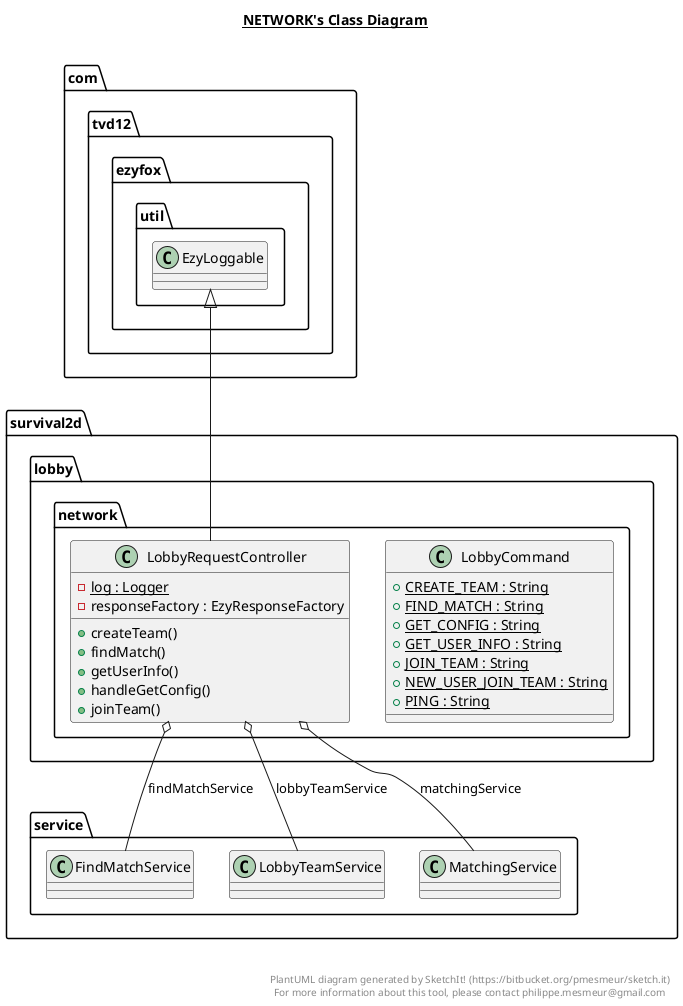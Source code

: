 @startuml

title __NETWORK's Class Diagram__\n

  namespace survival2d {
    namespace lobby.network {
      class survival2d.lobby.network.LobbyCommand {
          {static} + CREATE_TEAM : String
          {static} + FIND_MATCH : String
          {static} + GET_CONFIG : String
          {static} + GET_USER_INFO : String
          {static} + JOIN_TEAM : String
          {static} + NEW_USER_JOIN_TEAM : String
          {static} + PING : String
      }
    }
  }
  

  namespace survival2d {
    namespace lobby.network {
      class survival2d.lobby.network.LobbyRequestController {
          {static} - log : Logger
          - responseFactory : EzyResponseFactory
          + createTeam()
          + findMatch()
          + getUserInfo()
          + handleGetConfig()
          + joinTeam()
      }
    }
  }
  

  survival2d.lobby.network.LobbyRequestController -up-|> com.tvd12.ezyfox.util.EzyLoggable
  survival2d.lobby.network.LobbyRequestController o-- survival2d.service.FindMatchService : findMatchService
  survival2d.lobby.network.LobbyRequestController o-- survival2d.service.LobbyTeamService : lobbyTeamService
  survival2d.lobby.network.LobbyRequestController o-- survival2d.service.MatchingService : matchingService


right footer


PlantUML diagram generated by SketchIt! (https://bitbucket.org/pmesmeur/sketch.it)
For more information about this tool, please contact philippe.mesmeur@gmail.com
endfooter

@enduml
